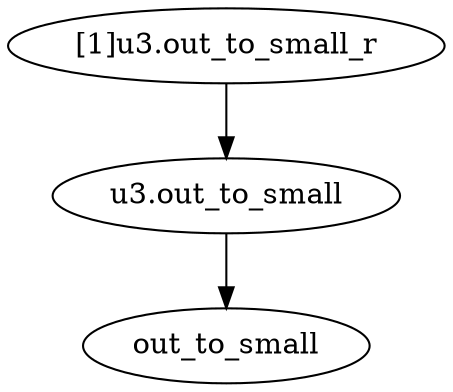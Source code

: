 strict digraph "" {
	out_to_small	 [complexity=0,
		importance=0.00208748999238,
		rank=0.0];
	"[1]u3.out_to_small_r"	 [complexity=2,
		importance=0.00556596427571,
		rank=0.00278298213785];
	"u3.out_to_small"	 [complexity=0,
		importance=0.00360958160956,
		rank=0.0];
	"[1]u3.out_to_small_r" -> "u3.out_to_small";
	"u3.out_to_small" -> out_to_small;
}
